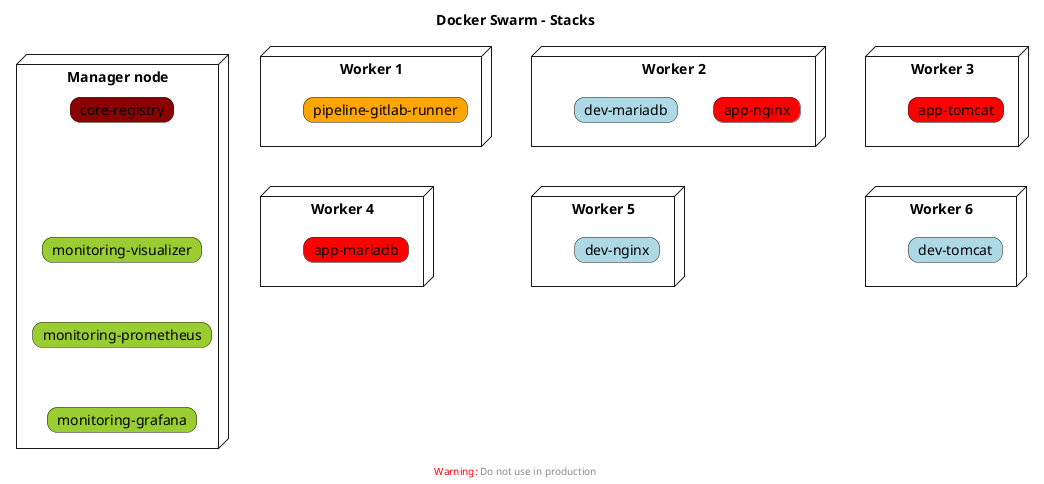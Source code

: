 @startuml docker-swarm-uml

' left to right direction
' !pragma ratio 2.0

skinparam roundcorner 20

title Docker Swarm - Stacks

footer
<font color=red>Warning:</font> Do not use in production
endfooter

node "Manager node" as M {
  card "core-registry" as registry #DarkRed
  card "monitoring-visualizer" as visualizer #YellowGreen
  card "monitoring-prometheus" as prometheus #YellowGreen
  card "monitoring-grafana" as grafana #YellowGreen
}

node "Worker 1" as W1 {
  card "pipeline-gitlab-runner" as runner #Orange
}

node "Worker 2" as W2 {
  card "app-nginx" as nginx #Red
  card "dev-mariadb" #LightBlue
}

node "Worker 3" as W3 {
  card "app-tomcat" as tomcat #Red
}

node "Worker 4" as W4 {
  card "app-mariadb" as mariadb #Red
}

node "Worker 5" as W5 {
  card "dev-nginx" #LightBlue
}

node "Worker 6" as W6 {
  card "dev-tomcat" #LightBlue
}

registry -[hidden]down- visualizer
visualizer -[hidden]down- prometheus
prometheus -[hidden]down- grafana

W1 -[hidden]down- W4
W2 -[hidden]down- W5
W3 -[hidden]down- W6

@enduml